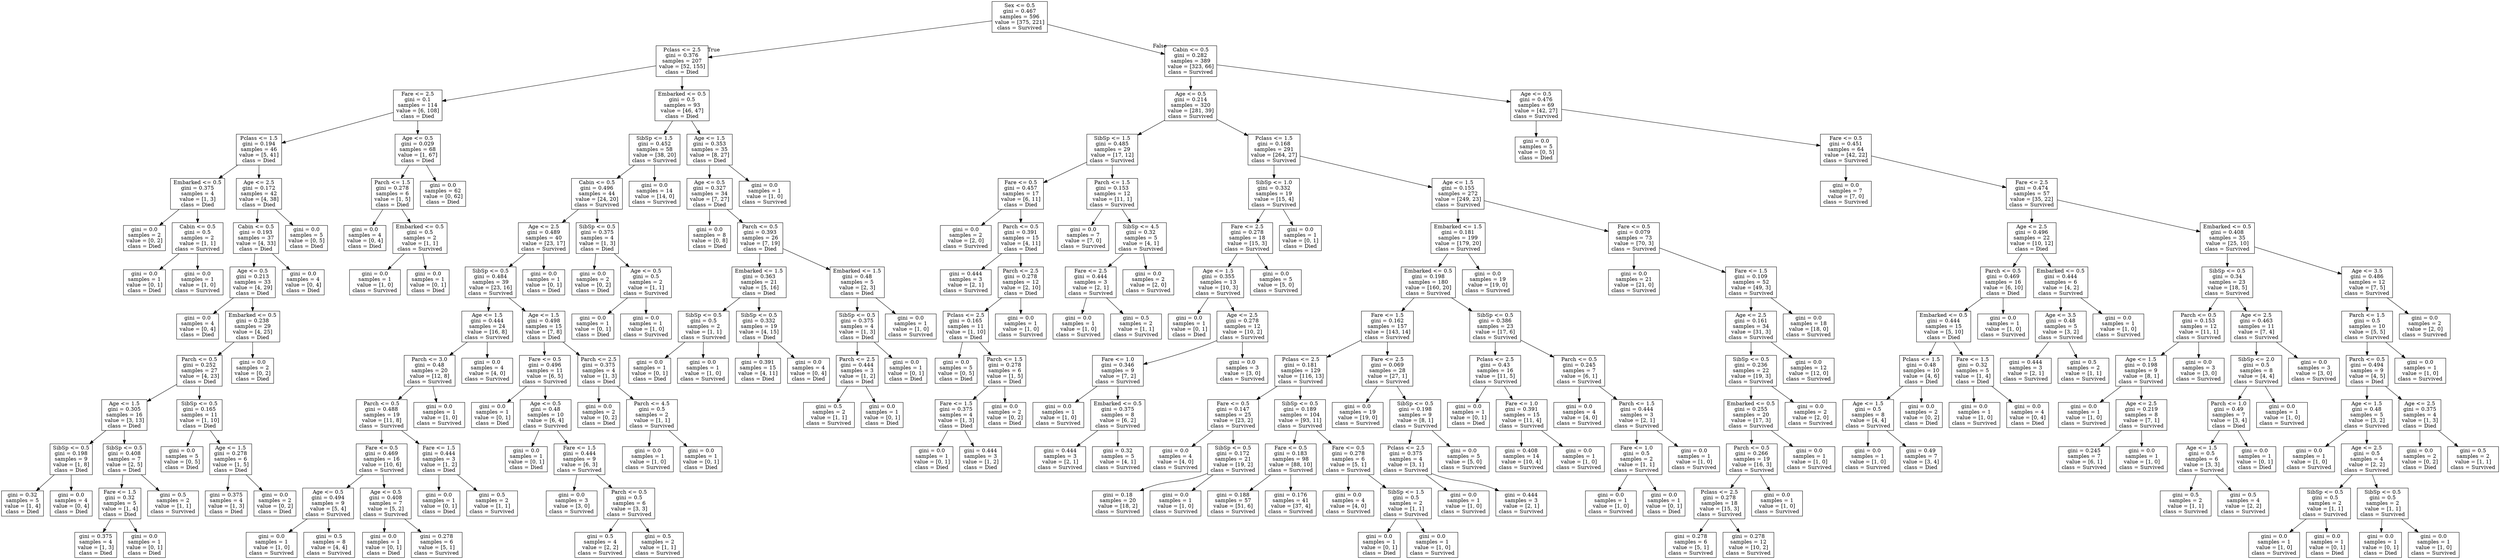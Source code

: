 digraph Tree {
node [shape=box] ;
0 [label="Sex <= 0.5\ngini = 0.467\nsamples = 596\nvalue = [375, 221]\nclass = Survived"] ;
1 [label="Pclass <= 2.5\ngini = 0.376\nsamples = 207\nvalue = [52, 155]\nclass = Died"] ;
0 -> 1 [labeldistance=2.5, labelangle=45, headlabel="True"] ;
2 [label="Fare <= 2.5\ngini = 0.1\nsamples = 114\nvalue = [6, 108]\nclass = Died"] ;
1 -> 2 ;
3 [label="Pclass <= 1.5\ngini = 0.194\nsamples = 46\nvalue = [5, 41]\nclass = Died"] ;
2 -> 3 ;
4 [label="Embarked <= 0.5\ngini = 0.375\nsamples = 4\nvalue = [1, 3]\nclass = Died"] ;
3 -> 4 ;
5 [label="gini = 0.0\nsamples = 2\nvalue = [0, 2]\nclass = Died"] ;
4 -> 5 ;
6 [label="Cabin <= 0.5\ngini = 0.5\nsamples = 2\nvalue = [1, 1]\nclass = Survived"] ;
4 -> 6 ;
7 [label="gini = 0.0\nsamples = 1\nvalue = [0, 1]\nclass = Died"] ;
6 -> 7 ;
8 [label="gini = 0.0\nsamples = 1\nvalue = [1, 0]\nclass = Survived"] ;
6 -> 8 ;
9 [label="Age <= 2.5\ngini = 0.172\nsamples = 42\nvalue = [4, 38]\nclass = Died"] ;
3 -> 9 ;
10 [label="Cabin <= 0.5\ngini = 0.193\nsamples = 37\nvalue = [4, 33]\nclass = Died"] ;
9 -> 10 ;
11 [label="Age <= 0.5\ngini = 0.213\nsamples = 33\nvalue = [4, 29]\nclass = Died"] ;
10 -> 11 ;
12 [label="gini = 0.0\nsamples = 4\nvalue = [0, 4]\nclass = Died"] ;
11 -> 12 ;
13 [label="Embarked <= 0.5\ngini = 0.238\nsamples = 29\nvalue = [4, 25]\nclass = Died"] ;
11 -> 13 ;
14 [label="Parch <= 0.5\ngini = 0.252\nsamples = 27\nvalue = [4, 23]\nclass = Died"] ;
13 -> 14 ;
15 [label="Age <= 1.5\ngini = 0.305\nsamples = 16\nvalue = [3, 13]\nclass = Died"] ;
14 -> 15 ;
16 [label="SibSp <= 0.5\ngini = 0.198\nsamples = 9\nvalue = [1, 8]\nclass = Died"] ;
15 -> 16 ;
17 [label="gini = 0.32\nsamples = 5\nvalue = [1, 4]\nclass = Died"] ;
16 -> 17 ;
18 [label="gini = 0.0\nsamples = 4\nvalue = [0, 4]\nclass = Died"] ;
16 -> 18 ;
19 [label="SibSp <= 0.5\ngini = 0.408\nsamples = 7\nvalue = [2, 5]\nclass = Died"] ;
15 -> 19 ;
20 [label="Fare <= 1.5\ngini = 0.32\nsamples = 5\nvalue = [1, 4]\nclass = Died"] ;
19 -> 20 ;
21 [label="gini = 0.375\nsamples = 4\nvalue = [1, 3]\nclass = Died"] ;
20 -> 21 ;
22 [label="gini = 0.0\nsamples = 1\nvalue = [0, 1]\nclass = Died"] ;
20 -> 22 ;
23 [label="gini = 0.5\nsamples = 2\nvalue = [1, 1]\nclass = Survived"] ;
19 -> 23 ;
24 [label="SibSp <= 0.5\ngini = 0.165\nsamples = 11\nvalue = [1, 10]\nclass = Died"] ;
14 -> 24 ;
25 [label="gini = 0.0\nsamples = 5\nvalue = [0, 5]\nclass = Died"] ;
24 -> 25 ;
26 [label="Age <= 1.5\ngini = 0.278\nsamples = 6\nvalue = [1, 5]\nclass = Died"] ;
24 -> 26 ;
27 [label="gini = 0.375\nsamples = 4\nvalue = [1, 3]\nclass = Died"] ;
26 -> 27 ;
28 [label="gini = 0.0\nsamples = 2\nvalue = [0, 2]\nclass = Died"] ;
26 -> 28 ;
29 [label="gini = 0.0\nsamples = 2\nvalue = [0, 2]\nclass = Died"] ;
13 -> 29 ;
30 [label="gini = 0.0\nsamples = 4\nvalue = [0, 4]\nclass = Died"] ;
10 -> 30 ;
31 [label="gini = 0.0\nsamples = 5\nvalue = [0, 5]\nclass = Died"] ;
9 -> 31 ;
32 [label="Age <= 0.5\ngini = 0.029\nsamples = 68\nvalue = [1, 67]\nclass = Died"] ;
2 -> 32 ;
33 [label="Parch <= 1.5\ngini = 0.278\nsamples = 6\nvalue = [1, 5]\nclass = Died"] ;
32 -> 33 ;
34 [label="gini = 0.0\nsamples = 4\nvalue = [0, 4]\nclass = Died"] ;
33 -> 34 ;
35 [label="Embarked <= 0.5\ngini = 0.5\nsamples = 2\nvalue = [1, 1]\nclass = Survived"] ;
33 -> 35 ;
36 [label="gini = 0.0\nsamples = 1\nvalue = [1, 0]\nclass = Survived"] ;
35 -> 36 ;
37 [label="gini = 0.0\nsamples = 1\nvalue = [0, 1]\nclass = Died"] ;
35 -> 37 ;
38 [label="gini = 0.0\nsamples = 62\nvalue = [0, 62]\nclass = Died"] ;
32 -> 38 ;
39 [label="Embarked <= 0.5\ngini = 0.5\nsamples = 93\nvalue = [46, 47]\nclass = Died"] ;
1 -> 39 ;
40 [label="SibSp <= 1.5\ngini = 0.452\nsamples = 58\nvalue = [38, 20]\nclass = Survived"] ;
39 -> 40 ;
41 [label="Cabin <= 0.5\ngini = 0.496\nsamples = 44\nvalue = [24, 20]\nclass = Survived"] ;
40 -> 41 ;
42 [label="Age <= 2.5\ngini = 0.489\nsamples = 40\nvalue = [23, 17]\nclass = Survived"] ;
41 -> 42 ;
43 [label="SibSp <= 0.5\ngini = 0.484\nsamples = 39\nvalue = [23, 16]\nclass = Survived"] ;
42 -> 43 ;
44 [label="Age <= 1.5\ngini = 0.444\nsamples = 24\nvalue = [16, 8]\nclass = Survived"] ;
43 -> 44 ;
45 [label="Parch <= 3.0\ngini = 0.48\nsamples = 20\nvalue = [12, 8]\nclass = Survived"] ;
44 -> 45 ;
46 [label="Parch <= 0.5\ngini = 0.488\nsamples = 19\nvalue = [11, 8]\nclass = Survived"] ;
45 -> 46 ;
47 [label="Fare <= 0.5\ngini = 0.469\nsamples = 16\nvalue = [10, 6]\nclass = Survived"] ;
46 -> 47 ;
48 [label="Age <= 0.5\ngini = 0.494\nsamples = 9\nvalue = [5, 4]\nclass = Survived"] ;
47 -> 48 ;
49 [label="gini = 0.0\nsamples = 1\nvalue = [1, 0]\nclass = Survived"] ;
48 -> 49 ;
50 [label="gini = 0.5\nsamples = 8\nvalue = [4, 4]\nclass = Survived"] ;
48 -> 50 ;
51 [label="Age <= 0.5\ngini = 0.408\nsamples = 7\nvalue = [5, 2]\nclass = Survived"] ;
47 -> 51 ;
52 [label="gini = 0.0\nsamples = 1\nvalue = [0, 1]\nclass = Died"] ;
51 -> 52 ;
53 [label="gini = 0.278\nsamples = 6\nvalue = [5, 1]\nclass = Survived"] ;
51 -> 53 ;
54 [label="Fare <= 1.5\ngini = 0.444\nsamples = 3\nvalue = [1, 2]\nclass = Died"] ;
46 -> 54 ;
55 [label="gini = 0.0\nsamples = 1\nvalue = [0, 1]\nclass = Died"] ;
54 -> 55 ;
56 [label="gini = 0.5\nsamples = 2\nvalue = [1, 1]\nclass = Survived"] ;
54 -> 56 ;
57 [label="gini = 0.0\nsamples = 1\nvalue = [1, 0]\nclass = Survived"] ;
45 -> 57 ;
58 [label="gini = 0.0\nsamples = 4\nvalue = [4, 0]\nclass = Survived"] ;
44 -> 58 ;
59 [label="Age <= 1.5\ngini = 0.498\nsamples = 15\nvalue = [7, 8]\nclass = Died"] ;
43 -> 59 ;
60 [label="Fare <= 0.5\ngini = 0.496\nsamples = 11\nvalue = [6, 5]\nclass = Survived"] ;
59 -> 60 ;
61 [label="gini = 0.0\nsamples = 1\nvalue = [0, 1]\nclass = Died"] ;
60 -> 61 ;
62 [label="Age <= 0.5\ngini = 0.48\nsamples = 10\nvalue = [6, 4]\nclass = Survived"] ;
60 -> 62 ;
63 [label="gini = 0.0\nsamples = 1\nvalue = [0, 1]\nclass = Died"] ;
62 -> 63 ;
64 [label="Fare <= 1.5\ngini = 0.444\nsamples = 9\nvalue = [6, 3]\nclass = Survived"] ;
62 -> 64 ;
65 [label="gini = 0.0\nsamples = 3\nvalue = [3, 0]\nclass = Survived"] ;
64 -> 65 ;
66 [label="Parch <= 0.5\ngini = 0.5\nsamples = 6\nvalue = [3, 3]\nclass = Survived"] ;
64 -> 66 ;
67 [label="gini = 0.5\nsamples = 4\nvalue = [2, 2]\nclass = Survived"] ;
66 -> 67 ;
68 [label="gini = 0.5\nsamples = 2\nvalue = [1, 1]\nclass = Survived"] ;
66 -> 68 ;
69 [label="Parch <= 2.5\ngini = 0.375\nsamples = 4\nvalue = [1, 3]\nclass = Died"] ;
59 -> 69 ;
70 [label="gini = 0.0\nsamples = 2\nvalue = [0, 2]\nclass = Died"] ;
69 -> 70 ;
71 [label="Parch <= 4.5\ngini = 0.5\nsamples = 2\nvalue = [1, 1]\nclass = Survived"] ;
69 -> 71 ;
72 [label="gini = 0.0\nsamples = 1\nvalue = [1, 0]\nclass = Survived"] ;
71 -> 72 ;
73 [label="gini = 0.0\nsamples = 1\nvalue = [0, 1]\nclass = Died"] ;
71 -> 73 ;
74 [label="gini = 0.0\nsamples = 1\nvalue = [0, 1]\nclass = Died"] ;
42 -> 74 ;
75 [label="SibSp <= 0.5\ngini = 0.375\nsamples = 4\nvalue = [1, 3]\nclass = Died"] ;
41 -> 75 ;
76 [label="gini = 0.0\nsamples = 2\nvalue = [0, 2]\nclass = Died"] ;
75 -> 76 ;
77 [label="Age <= 0.5\ngini = 0.5\nsamples = 2\nvalue = [1, 1]\nclass = Survived"] ;
75 -> 77 ;
78 [label="gini = 0.0\nsamples = 1\nvalue = [0, 1]\nclass = Died"] ;
77 -> 78 ;
79 [label="gini = 0.0\nsamples = 1\nvalue = [1, 0]\nclass = Survived"] ;
77 -> 79 ;
80 [label="gini = 0.0\nsamples = 14\nvalue = [14, 0]\nclass = Survived"] ;
40 -> 80 ;
81 [label="Age <= 1.5\ngini = 0.353\nsamples = 35\nvalue = [8, 27]\nclass = Died"] ;
39 -> 81 ;
82 [label="Age <= 0.5\ngini = 0.327\nsamples = 34\nvalue = [7, 27]\nclass = Died"] ;
81 -> 82 ;
83 [label="gini = 0.0\nsamples = 8\nvalue = [0, 8]\nclass = Died"] ;
82 -> 83 ;
84 [label="Parch <= 0.5\ngini = 0.393\nsamples = 26\nvalue = [7, 19]\nclass = Died"] ;
82 -> 84 ;
85 [label="Embarked <= 1.5\ngini = 0.363\nsamples = 21\nvalue = [5, 16]\nclass = Died"] ;
84 -> 85 ;
86 [label="SibSp <= 0.5\ngini = 0.5\nsamples = 2\nvalue = [1, 1]\nclass = Survived"] ;
85 -> 86 ;
87 [label="gini = 0.0\nsamples = 1\nvalue = [0, 1]\nclass = Died"] ;
86 -> 87 ;
88 [label="gini = 0.0\nsamples = 1\nvalue = [1, 0]\nclass = Survived"] ;
86 -> 88 ;
89 [label="SibSp <= 0.5\ngini = 0.332\nsamples = 19\nvalue = [4, 15]\nclass = Died"] ;
85 -> 89 ;
90 [label="gini = 0.391\nsamples = 15\nvalue = [4, 11]\nclass = Died"] ;
89 -> 90 ;
91 [label="gini = 0.0\nsamples = 4\nvalue = [0, 4]\nclass = Died"] ;
89 -> 91 ;
92 [label="Embarked <= 1.5\ngini = 0.48\nsamples = 5\nvalue = [2, 3]\nclass = Died"] ;
84 -> 92 ;
93 [label="SibSp <= 0.5\ngini = 0.375\nsamples = 4\nvalue = [1, 3]\nclass = Died"] ;
92 -> 93 ;
94 [label="Parch <= 2.5\ngini = 0.444\nsamples = 3\nvalue = [1, 2]\nclass = Died"] ;
93 -> 94 ;
95 [label="gini = 0.5\nsamples = 2\nvalue = [1, 1]\nclass = Survived"] ;
94 -> 95 ;
96 [label="gini = 0.0\nsamples = 1\nvalue = [0, 1]\nclass = Died"] ;
94 -> 96 ;
97 [label="gini = 0.0\nsamples = 1\nvalue = [0, 1]\nclass = Died"] ;
93 -> 97 ;
98 [label="gini = 0.0\nsamples = 1\nvalue = [1, 0]\nclass = Survived"] ;
92 -> 98 ;
99 [label="gini = 0.0\nsamples = 1\nvalue = [1, 0]\nclass = Survived"] ;
81 -> 99 ;
100 [label="Cabin <= 0.5\ngini = 0.282\nsamples = 389\nvalue = [323, 66]\nclass = Survived"] ;
0 -> 100 [labeldistance=2.5, labelangle=-45, headlabel="False"] ;
101 [label="Age <= 0.5\ngini = 0.214\nsamples = 320\nvalue = [281, 39]\nclass = Survived"] ;
100 -> 101 ;
102 [label="SibSp <= 1.5\ngini = 0.485\nsamples = 29\nvalue = [17, 12]\nclass = Survived"] ;
101 -> 102 ;
103 [label="Fare <= 0.5\ngini = 0.457\nsamples = 17\nvalue = [6, 11]\nclass = Died"] ;
102 -> 103 ;
104 [label="gini = 0.0\nsamples = 2\nvalue = [2, 0]\nclass = Survived"] ;
103 -> 104 ;
105 [label="Parch <= 0.5\ngini = 0.391\nsamples = 15\nvalue = [4, 11]\nclass = Died"] ;
103 -> 105 ;
106 [label="gini = 0.444\nsamples = 3\nvalue = [2, 1]\nclass = Survived"] ;
105 -> 106 ;
107 [label="Parch <= 2.5\ngini = 0.278\nsamples = 12\nvalue = [2, 10]\nclass = Died"] ;
105 -> 107 ;
108 [label="Pclass <= 2.5\ngini = 0.165\nsamples = 11\nvalue = [1, 10]\nclass = Died"] ;
107 -> 108 ;
109 [label="gini = 0.0\nsamples = 5\nvalue = [0, 5]\nclass = Died"] ;
108 -> 109 ;
110 [label="Parch <= 1.5\ngini = 0.278\nsamples = 6\nvalue = [1, 5]\nclass = Died"] ;
108 -> 110 ;
111 [label="Fare <= 1.5\ngini = 0.375\nsamples = 4\nvalue = [1, 3]\nclass = Died"] ;
110 -> 111 ;
112 [label="gini = 0.0\nsamples = 1\nvalue = [0, 1]\nclass = Died"] ;
111 -> 112 ;
113 [label="gini = 0.444\nsamples = 3\nvalue = [1, 2]\nclass = Died"] ;
111 -> 113 ;
114 [label="gini = 0.0\nsamples = 2\nvalue = [0, 2]\nclass = Died"] ;
110 -> 114 ;
115 [label="gini = 0.0\nsamples = 1\nvalue = [1, 0]\nclass = Survived"] ;
107 -> 115 ;
116 [label="Parch <= 1.5\ngini = 0.153\nsamples = 12\nvalue = [11, 1]\nclass = Survived"] ;
102 -> 116 ;
117 [label="gini = 0.0\nsamples = 7\nvalue = [7, 0]\nclass = Survived"] ;
116 -> 117 ;
118 [label="SibSp <= 4.5\ngini = 0.32\nsamples = 5\nvalue = [4, 1]\nclass = Survived"] ;
116 -> 118 ;
119 [label="Fare <= 2.5\ngini = 0.444\nsamples = 3\nvalue = [2, 1]\nclass = Survived"] ;
118 -> 119 ;
120 [label="gini = 0.0\nsamples = 1\nvalue = [1, 0]\nclass = Survived"] ;
119 -> 120 ;
121 [label="gini = 0.5\nsamples = 2\nvalue = [1, 1]\nclass = Survived"] ;
119 -> 121 ;
122 [label="gini = 0.0\nsamples = 2\nvalue = [2, 0]\nclass = Survived"] ;
118 -> 122 ;
123 [label="Pclass <= 1.5\ngini = 0.168\nsamples = 291\nvalue = [264, 27]\nclass = Survived"] ;
101 -> 123 ;
124 [label="SibSp <= 1.0\ngini = 0.332\nsamples = 19\nvalue = [15, 4]\nclass = Survived"] ;
123 -> 124 ;
125 [label="Fare <= 2.5\ngini = 0.278\nsamples = 18\nvalue = [15, 3]\nclass = Survived"] ;
124 -> 125 ;
126 [label="Age <= 1.5\ngini = 0.355\nsamples = 13\nvalue = [10, 3]\nclass = Survived"] ;
125 -> 126 ;
127 [label="gini = 0.0\nsamples = 1\nvalue = [0, 1]\nclass = Died"] ;
126 -> 127 ;
128 [label="Age <= 2.5\ngini = 0.278\nsamples = 12\nvalue = [10, 2]\nclass = Survived"] ;
126 -> 128 ;
129 [label="Fare <= 1.0\ngini = 0.346\nsamples = 9\nvalue = [7, 2]\nclass = Survived"] ;
128 -> 129 ;
130 [label="gini = 0.0\nsamples = 1\nvalue = [1, 0]\nclass = Survived"] ;
129 -> 130 ;
131 [label="Embarked <= 0.5\ngini = 0.375\nsamples = 8\nvalue = [6, 2]\nclass = Survived"] ;
129 -> 131 ;
132 [label="gini = 0.444\nsamples = 3\nvalue = [2, 1]\nclass = Survived"] ;
131 -> 132 ;
133 [label="gini = 0.32\nsamples = 5\nvalue = [4, 1]\nclass = Survived"] ;
131 -> 133 ;
134 [label="gini = 0.0\nsamples = 3\nvalue = [3, 0]\nclass = Survived"] ;
128 -> 134 ;
135 [label="gini = 0.0\nsamples = 5\nvalue = [5, 0]\nclass = Survived"] ;
125 -> 135 ;
136 [label="gini = 0.0\nsamples = 1\nvalue = [0, 1]\nclass = Died"] ;
124 -> 136 ;
137 [label="Age <= 1.5\ngini = 0.155\nsamples = 272\nvalue = [249, 23]\nclass = Survived"] ;
123 -> 137 ;
138 [label="Embarked <= 1.5\ngini = 0.181\nsamples = 199\nvalue = [179, 20]\nclass = Survived"] ;
137 -> 138 ;
139 [label="Embarked <= 0.5\ngini = 0.198\nsamples = 180\nvalue = [160, 20]\nclass = Survived"] ;
138 -> 139 ;
140 [label="Fare <= 1.5\ngini = 0.162\nsamples = 157\nvalue = [143, 14]\nclass = Survived"] ;
139 -> 140 ;
141 [label="Pclass <= 2.5\ngini = 0.181\nsamples = 129\nvalue = [116, 13]\nclass = Survived"] ;
140 -> 141 ;
142 [label="Fare <= 0.5\ngini = 0.147\nsamples = 25\nvalue = [23, 2]\nclass = Survived"] ;
141 -> 142 ;
143 [label="gini = 0.0\nsamples = 4\nvalue = [4, 0]\nclass = Survived"] ;
142 -> 143 ;
144 [label="SibSp <= 0.5\ngini = 0.172\nsamples = 21\nvalue = [19, 2]\nclass = Survived"] ;
142 -> 144 ;
145 [label="gini = 0.18\nsamples = 20\nvalue = [18, 2]\nclass = Survived"] ;
144 -> 145 ;
146 [label="gini = 0.0\nsamples = 1\nvalue = [1, 0]\nclass = Survived"] ;
144 -> 146 ;
147 [label="SibSp <= 0.5\ngini = 0.189\nsamples = 104\nvalue = [93, 11]\nclass = Survived"] ;
141 -> 147 ;
148 [label="Fare <= 0.5\ngini = 0.183\nsamples = 98\nvalue = [88, 10]\nclass = Survived"] ;
147 -> 148 ;
149 [label="gini = 0.188\nsamples = 57\nvalue = [51, 6]\nclass = Survived"] ;
148 -> 149 ;
150 [label="gini = 0.176\nsamples = 41\nvalue = [37, 4]\nclass = Survived"] ;
148 -> 150 ;
151 [label="Fare <= 0.5\ngini = 0.278\nsamples = 6\nvalue = [5, 1]\nclass = Survived"] ;
147 -> 151 ;
152 [label="gini = 0.0\nsamples = 4\nvalue = [4, 0]\nclass = Survived"] ;
151 -> 152 ;
153 [label="SibSp <= 1.5\ngini = 0.5\nsamples = 2\nvalue = [1, 1]\nclass = Survived"] ;
151 -> 153 ;
154 [label="gini = 0.0\nsamples = 1\nvalue = [0, 1]\nclass = Died"] ;
153 -> 154 ;
155 [label="gini = 0.0\nsamples = 1\nvalue = [1, 0]\nclass = Survived"] ;
153 -> 155 ;
156 [label="Fare <= 2.5\ngini = 0.069\nsamples = 28\nvalue = [27, 1]\nclass = Survived"] ;
140 -> 156 ;
157 [label="gini = 0.0\nsamples = 19\nvalue = [19, 0]\nclass = Survived"] ;
156 -> 157 ;
158 [label="SibSp <= 0.5\ngini = 0.198\nsamples = 9\nvalue = [8, 1]\nclass = Survived"] ;
156 -> 158 ;
159 [label="Pclass <= 2.5\ngini = 0.375\nsamples = 4\nvalue = [3, 1]\nclass = Survived"] ;
158 -> 159 ;
160 [label="gini = 0.0\nsamples = 1\nvalue = [1, 0]\nclass = Survived"] ;
159 -> 160 ;
161 [label="gini = 0.444\nsamples = 3\nvalue = [2, 1]\nclass = Survived"] ;
159 -> 161 ;
162 [label="gini = 0.0\nsamples = 5\nvalue = [5, 0]\nclass = Survived"] ;
158 -> 162 ;
163 [label="SibSp <= 0.5\ngini = 0.386\nsamples = 23\nvalue = [17, 6]\nclass = Survived"] ;
139 -> 163 ;
164 [label="Pclass <= 2.5\ngini = 0.43\nsamples = 16\nvalue = [11, 5]\nclass = Survived"] ;
163 -> 164 ;
165 [label="gini = 0.0\nsamples = 1\nvalue = [0, 1]\nclass = Died"] ;
164 -> 165 ;
166 [label="Fare <= 1.0\ngini = 0.391\nsamples = 15\nvalue = [11, 4]\nclass = Survived"] ;
164 -> 166 ;
167 [label="gini = 0.408\nsamples = 14\nvalue = [10, 4]\nclass = Survived"] ;
166 -> 167 ;
168 [label="gini = 0.0\nsamples = 1\nvalue = [1, 0]\nclass = Survived"] ;
166 -> 168 ;
169 [label="Parch <= 0.5\ngini = 0.245\nsamples = 7\nvalue = [6, 1]\nclass = Survived"] ;
163 -> 169 ;
170 [label="gini = 0.0\nsamples = 4\nvalue = [4, 0]\nclass = Survived"] ;
169 -> 170 ;
171 [label="Parch <= 1.5\ngini = 0.444\nsamples = 3\nvalue = [2, 1]\nclass = Survived"] ;
169 -> 171 ;
172 [label="Fare <= 1.0\ngini = 0.5\nsamples = 2\nvalue = [1, 1]\nclass = Survived"] ;
171 -> 172 ;
173 [label="gini = 0.0\nsamples = 1\nvalue = [1, 0]\nclass = Survived"] ;
172 -> 173 ;
174 [label="gini = 0.0\nsamples = 1\nvalue = [0, 1]\nclass = Died"] ;
172 -> 174 ;
175 [label="gini = 0.0\nsamples = 1\nvalue = [1, 0]\nclass = Survived"] ;
171 -> 175 ;
176 [label="gini = 0.0\nsamples = 19\nvalue = [19, 0]\nclass = Survived"] ;
138 -> 176 ;
177 [label="Fare <= 0.5\ngini = 0.079\nsamples = 73\nvalue = [70, 3]\nclass = Survived"] ;
137 -> 177 ;
178 [label="gini = 0.0\nsamples = 21\nvalue = [21, 0]\nclass = Survived"] ;
177 -> 178 ;
179 [label="Fare <= 1.5\ngini = 0.109\nsamples = 52\nvalue = [49, 3]\nclass = Survived"] ;
177 -> 179 ;
180 [label="Age <= 2.5\ngini = 0.161\nsamples = 34\nvalue = [31, 3]\nclass = Survived"] ;
179 -> 180 ;
181 [label="SibSp <= 0.5\ngini = 0.236\nsamples = 22\nvalue = [19, 3]\nclass = Survived"] ;
180 -> 181 ;
182 [label="Embarked <= 0.5\ngini = 0.255\nsamples = 20\nvalue = [17, 3]\nclass = Survived"] ;
181 -> 182 ;
183 [label="Parch <= 0.5\ngini = 0.266\nsamples = 19\nvalue = [16, 3]\nclass = Survived"] ;
182 -> 183 ;
184 [label="Pclass <= 2.5\ngini = 0.278\nsamples = 18\nvalue = [15, 3]\nclass = Survived"] ;
183 -> 184 ;
185 [label="gini = 0.278\nsamples = 6\nvalue = [5, 1]\nclass = Survived"] ;
184 -> 185 ;
186 [label="gini = 0.278\nsamples = 12\nvalue = [10, 2]\nclass = Survived"] ;
184 -> 186 ;
187 [label="gini = 0.0\nsamples = 1\nvalue = [1, 0]\nclass = Survived"] ;
183 -> 187 ;
188 [label="gini = 0.0\nsamples = 1\nvalue = [1, 0]\nclass = Survived"] ;
182 -> 188 ;
189 [label="gini = 0.0\nsamples = 2\nvalue = [2, 0]\nclass = Survived"] ;
181 -> 189 ;
190 [label="gini = 0.0\nsamples = 12\nvalue = [12, 0]\nclass = Survived"] ;
180 -> 190 ;
191 [label="gini = 0.0\nsamples = 18\nvalue = [18, 0]\nclass = Survived"] ;
179 -> 191 ;
192 [label="Age <= 0.5\ngini = 0.476\nsamples = 69\nvalue = [42, 27]\nclass = Survived"] ;
100 -> 192 ;
193 [label="gini = 0.0\nsamples = 5\nvalue = [0, 5]\nclass = Died"] ;
192 -> 193 ;
194 [label="Fare <= 0.5\ngini = 0.451\nsamples = 64\nvalue = [42, 22]\nclass = Survived"] ;
192 -> 194 ;
195 [label="gini = 0.0\nsamples = 7\nvalue = [7, 0]\nclass = Survived"] ;
194 -> 195 ;
196 [label="Fare <= 2.5\ngini = 0.474\nsamples = 57\nvalue = [35, 22]\nclass = Survived"] ;
194 -> 196 ;
197 [label="Age <= 2.5\ngini = 0.496\nsamples = 22\nvalue = [10, 12]\nclass = Died"] ;
196 -> 197 ;
198 [label="Parch <= 0.5\ngini = 0.469\nsamples = 16\nvalue = [6, 10]\nclass = Died"] ;
197 -> 198 ;
199 [label="Embarked <= 0.5\ngini = 0.444\nsamples = 15\nvalue = [5, 10]\nclass = Died"] ;
198 -> 199 ;
200 [label="Pclass <= 1.5\ngini = 0.48\nsamples = 10\nvalue = [4, 6]\nclass = Died"] ;
199 -> 200 ;
201 [label="Age <= 1.5\ngini = 0.5\nsamples = 8\nvalue = [4, 4]\nclass = Survived"] ;
200 -> 201 ;
202 [label="gini = 0.0\nsamples = 1\nvalue = [1, 0]\nclass = Survived"] ;
201 -> 202 ;
203 [label="gini = 0.49\nsamples = 7\nvalue = [3, 4]\nclass = Died"] ;
201 -> 203 ;
204 [label="gini = 0.0\nsamples = 2\nvalue = [0, 2]\nclass = Died"] ;
200 -> 204 ;
205 [label="Fare <= 1.5\ngini = 0.32\nsamples = 5\nvalue = [1, 4]\nclass = Died"] ;
199 -> 205 ;
206 [label="gini = 0.0\nsamples = 1\nvalue = [1, 0]\nclass = Survived"] ;
205 -> 206 ;
207 [label="gini = 0.0\nsamples = 4\nvalue = [0, 4]\nclass = Died"] ;
205 -> 207 ;
208 [label="gini = 0.0\nsamples = 1\nvalue = [1, 0]\nclass = Survived"] ;
198 -> 208 ;
209 [label="Embarked <= 0.5\ngini = 0.444\nsamples = 6\nvalue = [4, 2]\nclass = Survived"] ;
197 -> 209 ;
210 [label="Age <= 3.5\ngini = 0.48\nsamples = 5\nvalue = [3, 2]\nclass = Survived"] ;
209 -> 210 ;
211 [label="gini = 0.444\nsamples = 3\nvalue = [2, 1]\nclass = Survived"] ;
210 -> 211 ;
212 [label="gini = 0.5\nsamples = 2\nvalue = [1, 1]\nclass = Survived"] ;
210 -> 212 ;
213 [label="gini = 0.0\nsamples = 1\nvalue = [1, 0]\nclass = Survived"] ;
209 -> 213 ;
214 [label="Embarked <= 0.5\ngini = 0.408\nsamples = 35\nvalue = [25, 10]\nclass = Survived"] ;
196 -> 214 ;
215 [label="SibSp <= 0.5\ngini = 0.34\nsamples = 23\nvalue = [18, 5]\nclass = Survived"] ;
214 -> 215 ;
216 [label="Parch <= 0.5\ngini = 0.153\nsamples = 12\nvalue = [11, 1]\nclass = Survived"] ;
215 -> 216 ;
217 [label="Age <= 1.5\ngini = 0.198\nsamples = 9\nvalue = [8, 1]\nclass = Survived"] ;
216 -> 217 ;
218 [label="gini = 0.0\nsamples = 1\nvalue = [1, 0]\nclass = Survived"] ;
217 -> 218 ;
219 [label="Age <= 2.5\ngini = 0.219\nsamples = 8\nvalue = [7, 1]\nclass = Survived"] ;
217 -> 219 ;
220 [label="gini = 0.245\nsamples = 7\nvalue = [6, 1]\nclass = Survived"] ;
219 -> 220 ;
221 [label="gini = 0.0\nsamples = 1\nvalue = [1, 0]\nclass = Survived"] ;
219 -> 221 ;
222 [label="gini = 0.0\nsamples = 3\nvalue = [3, 0]\nclass = Survived"] ;
216 -> 222 ;
223 [label="Age <= 2.5\ngini = 0.463\nsamples = 11\nvalue = [7, 4]\nclass = Survived"] ;
215 -> 223 ;
224 [label="SibSp <= 2.0\ngini = 0.5\nsamples = 8\nvalue = [4, 4]\nclass = Survived"] ;
223 -> 224 ;
225 [label="Parch <= 1.0\ngini = 0.49\nsamples = 7\nvalue = [3, 4]\nclass = Died"] ;
224 -> 225 ;
226 [label="Age <= 1.5\ngini = 0.5\nsamples = 6\nvalue = [3, 3]\nclass = Survived"] ;
225 -> 226 ;
227 [label="gini = 0.5\nsamples = 2\nvalue = [1, 1]\nclass = Survived"] ;
226 -> 227 ;
228 [label="gini = 0.5\nsamples = 4\nvalue = [2, 2]\nclass = Survived"] ;
226 -> 228 ;
229 [label="gini = 0.0\nsamples = 1\nvalue = [0, 1]\nclass = Died"] ;
225 -> 229 ;
230 [label="gini = 0.0\nsamples = 1\nvalue = [1, 0]\nclass = Survived"] ;
224 -> 230 ;
231 [label="gini = 0.0\nsamples = 3\nvalue = [3, 0]\nclass = Survived"] ;
223 -> 231 ;
232 [label="Age <= 3.5\ngini = 0.486\nsamples = 12\nvalue = [7, 5]\nclass = Survived"] ;
214 -> 232 ;
233 [label="Parch <= 1.5\ngini = 0.5\nsamples = 10\nvalue = [5, 5]\nclass = Survived"] ;
232 -> 233 ;
234 [label="Parch <= 0.5\ngini = 0.494\nsamples = 9\nvalue = [4, 5]\nclass = Died"] ;
233 -> 234 ;
235 [label="Age <= 1.5\ngini = 0.48\nsamples = 5\nvalue = [3, 2]\nclass = Survived"] ;
234 -> 235 ;
236 [label="gini = 0.0\nsamples = 1\nvalue = [1, 0]\nclass = Survived"] ;
235 -> 236 ;
237 [label="Age <= 2.5\ngini = 0.5\nsamples = 4\nvalue = [2, 2]\nclass = Survived"] ;
235 -> 237 ;
238 [label="SibSp <= 0.5\ngini = 0.5\nsamples = 2\nvalue = [1, 1]\nclass = Survived"] ;
237 -> 238 ;
239 [label="gini = 0.0\nsamples = 1\nvalue = [1, 0]\nclass = Survived"] ;
238 -> 239 ;
240 [label="gini = 0.0\nsamples = 1\nvalue = [0, 1]\nclass = Died"] ;
238 -> 240 ;
241 [label="SibSp <= 0.5\ngini = 0.5\nsamples = 2\nvalue = [1, 1]\nclass = Survived"] ;
237 -> 241 ;
242 [label="gini = 0.0\nsamples = 1\nvalue = [0, 1]\nclass = Died"] ;
241 -> 242 ;
243 [label="gini = 0.0\nsamples = 1\nvalue = [1, 0]\nclass = Survived"] ;
241 -> 243 ;
244 [label="Age <= 2.5\ngini = 0.375\nsamples = 4\nvalue = [1, 3]\nclass = Died"] ;
234 -> 244 ;
245 [label="gini = 0.0\nsamples = 2\nvalue = [0, 2]\nclass = Died"] ;
244 -> 245 ;
246 [label="gini = 0.5\nsamples = 2\nvalue = [1, 1]\nclass = Survived"] ;
244 -> 246 ;
247 [label="gini = 0.0\nsamples = 1\nvalue = [1, 0]\nclass = Survived"] ;
233 -> 247 ;
248 [label="gini = 0.0\nsamples = 2\nvalue = [2, 0]\nclass = Survived"] ;
232 -> 248 ;
}